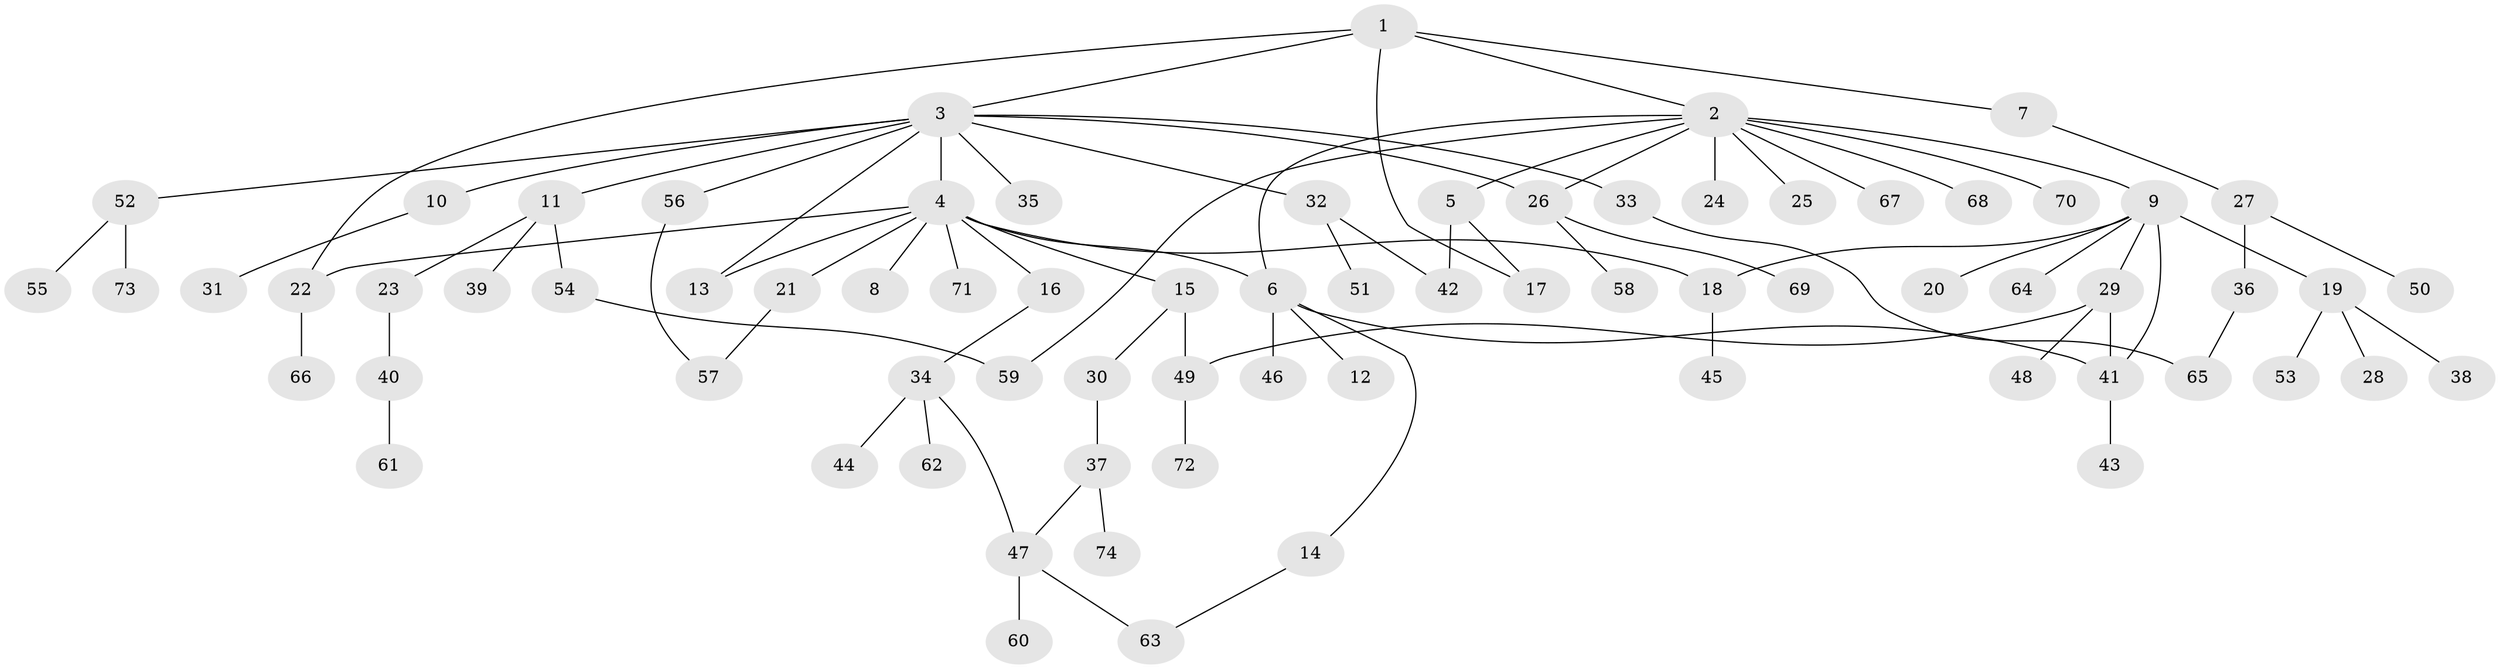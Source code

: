 // coarse degree distribution, {6: 0.045454545454545456, 11: 0.022727272727272728, 17: 0.022727272727272728, 3: 0.09090909090909091, 1: 0.5454545454545454, 8: 0.022727272727272728, 2: 0.20454545454545456, 4: 0.045454545454545456}
// Generated by graph-tools (version 1.1) at 2025/18/03/04/25 18:18:04]
// undirected, 74 vertices, 88 edges
graph export_dot {
graph [start="1"]
  node [color=gray90,style=filled];
  1;
  2;
  3;
  4;
  5;
  6;
  7;
  8;
  9;
  10;
  11;
  12;
  13;
  14;
  15;
  16;
  17;
  18;
  19;
  20;
  21;
  22;
  23;
  24;
  25;
  26;
  27;
  28;
  29;
  30;
  31;
  32;
  33;
  34;
  35;
  36;
  37;
  38;
  39;
  40;
  41;
  42;
  43;
  44;
  45;
  46;
  47;
  48;
  49;
  50;
  51;
  52;
  53;
  54;
  55;
  56;
  57;
  58;
  59;
  60;
  61;
  62;
  63;
  64;
  65;
  66;
  67;
  68;
  69;
  70;
  71;
  72;
  73;
  74;
  1 -- 2;
  1 -- 3;
  1 -- 7;
  1 -- 17;
  1 -- 22;
  2 -- 5;
  2 -- 6;
  2 -- 9;
  2 -- 24;
  2 -- 25;
  2 -- 26;
  2 -- 59;
  2 -- 67;
  2 -- 68;
  2 -- 70;
  3 -- 4;
  3 -- 10;
  3 -- 11;
  3 -- 13;
  3 -- 26;
  3 -- 32;
  3 -- 33;
  3 -- 35;
  3 -- 52;
  3 -- 56;
  4 -- 6;
  4 -- 8;
  4 -- 13;
  4 -- 15;
  4 -- 16;
  4 -- 18;
  4 -- 21;
  4 -- 22;
  4 -- 71;
  5 -- 17;
  5 -- 42;
  6 -- 12;
  6 -- 14;
  6 -- 41;
  6 -- 46;
  7 -- 27;
  9 -- 18;
  9 -- 19;
  9 -- 20;
  9 -- 29;
  9 -- 41;
  9 -- 64;
  10 -- 31;
  11 -- 23;
  11 -- 39;
  11 -- 54;
  14 -- 63;
  15 -- 30;
  15 -- 49;
  16 -- 34;
  18 -- 45;
  19 -- 28;
  19 -- 38;
  19 -- 53;
  21 -- 57;
  22 -- 66;
  23 -- 40;
  26 -- 58;
  26 -- 69;
  27 -- 36;
  27 -- 50;
  29 -- 41;
  29 -- 48;
  29 -- 49;
  30 -- 37;
  32 -- 42;
  32 -- 51;
  33 -- 65;
  34 -- 44;
  34 -- 47;
  34 -- 62;
  36 -- 65;
  37 -- 47;
  37 -- 74;
  40 -- 61;
  41 -- 43;
  47 -- 60;
  47 -- 63;
  49 -- 72;
  52 -- 55;
  52 -- 73;
  54 -- 59;
  56 -- 57;
}
